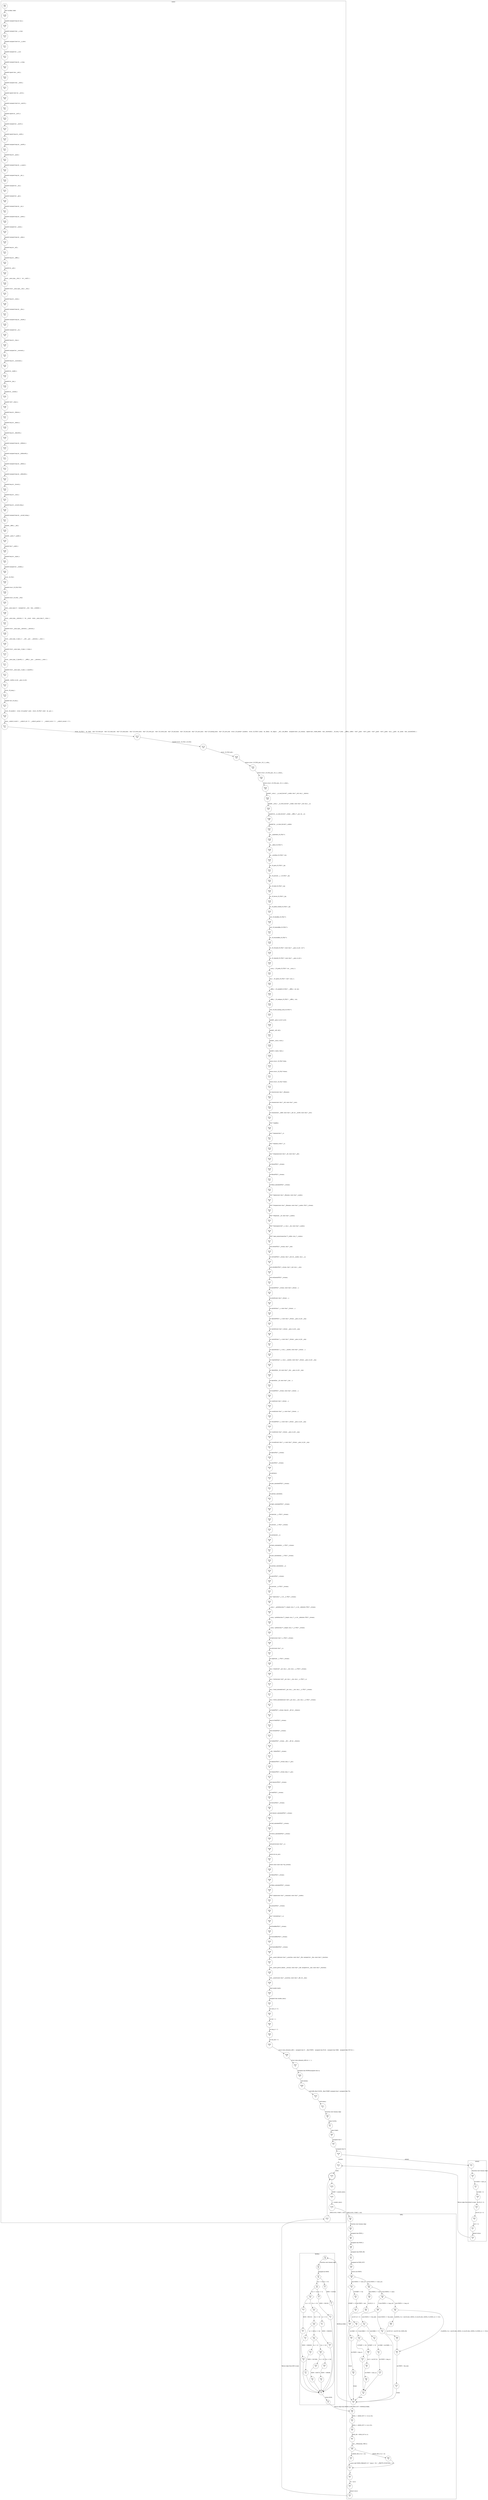 digraph CFA {
95 [shape="circle" label="N95\n215"]
108 [shape="circle" label="N108\n214"]
109 [shape="circle" label="N109\n213"]
110 [shape="circle" label="N110\n212"]
111 [shape="circle" label="N111\n211"]
112 [shape="circle" label="N112\n210"]
113 [shape="circle" label="N113\n209"]
114 [shape="circle" label="N114\n208"]
115 [shape="circle" label="N115\n207"]
116 [shape="circle" label="N116\n206"]
117 [shape="circle" label="N117\n205"]
118 [shape="circle" label="N118\n204"]
119 [shape="circle" label="N119\n203"]
120 [shape="circle" label="N120\n202"]
121 [shape="circle" label="N121\n201"]
122 [shape="circle" label="N122\n200"]
123 [shape="circle" label="N123\n199"]
124 [shape="circle" label="N124\n198"]
125 [shape="circle" label="N125\n197"]
126 [shape="circle" label="N126\n196"]
127 [shape="circle" label="N127\n195"]
128 [shape="circle" label="N128\n194"]
129 [shape="circle" label="N129\n193"]
130 [shape="circle" label="N130\n192"]
131 [shape="circle" label="N131\n191"]
132 [shape="circle" label="N132\n190"]
133 [shape="circle" label="N133\n189"]
134 [shape="circle" label="N134\n188"]
135 [shape="circle" label="N135\n187"]
136 [shape="circle" label="N136\n186"]
137 [shape="circle" label="N137\n185"]
138 [shape="circle" label="N138\n184"]
139 [shape="circle" label="N139\n183"]
140 [shape="circle" label="N140\n182"]
141 [shape="circle" label="N141\n181"]
142 [shape="circle" label="N142\n180"]
143 [shape="circle" label="N143\n179"]
144 [shape="circle" label="N144\n178"]
145 [shape="circle" label="N145\n177"]
146 [shape="circle" label="N146\n176"]
147 [shape="circle" label="N147\n175"]
148 [shape="circle" label="N148\n174"]
149 [shape="circle" label="N149\n173"]
150 [shape="circle" label="N150\n172"]
151 [shape="circle" label="N151\n171"]
152 [shape="circle" label="N152\n170"]
153 [shape="circle" label="N153\n169"]
154 [shape="circle" label="N154\n168"]
155 [shape="circle" label="N155\n167"]
156 [shape="circle" label="N156\n166"]
157 [shape="circle" label="N157\n165"]
158 [shape="circle" label="N158\n164"]
159 [shape="circle" label="N159\n163"]
160 [shape="circle" label="N160\n162"]
161 [shape="circle" label="N161\n161"]
162 [shape="circle" label="N162\n160"]
163 [shape="circle" label="N163\n159"]
164 [shape="circle" label="N164\n158"]
165 [shape="circle" label="N165\n157"]
166 [shape="circle" label="N166\n156"]
167 [shape="circle" label="N167\n155"]
168 [shape="circle" label="N168\n154"]
169 [shape="circle" label="N169\n153"]
170 [shape="circle" label="N170\n152"]
171 [shape="circle" label="N171\n151"]
172 [shape="circle" label="N172\n150"]
173 [shape="circle" label="N173\n149"]
174 [shape="circle" label="N174\n148"]
175 [shape="circle" label="N175\n147"]
176 [shape="circle" label="N176\n146"]
177 [shape="circle" label="N177\n145"]
178 [shape="circle" label="N178\n144"]
179 [shape="circle" label="N179\n143"]
180 [shape="circle" label="N180\n142"]
181 [shape="circle" label="N181\n141"]
182 [shape="circle" label="N182\n140"]
183 [shape="circle" label="N183\n139"]
184 [shape="circle" label="N184\n138"]
185 [shape="circle" label="N185\n137"]
186 [shape="circle" label="N186\n136"]
187 [shape="circle" label="N187\n135"]
188 [shape="circle" label="N188\n134"]
189 [shape="circle" label="N189\n133"]
190 [shape="circle" label="N190\n132"]
191 [shape="circle" label="N191\n131"]
192 [shape="circle" label="N192\n130"]
193 [shape="circle" label="N193\n129"]
194 [shape="circle" label="N194\n128"]
195 [shape="circle" label="N195\n127"]
196 [shape="circle" label="N196\n126"]
197 [shape="circle" label="N197\n125"]
198 [shape="circle" label="N198\n124"]
199 [shape="circle" label="N199\n123"]
200 [shape="circle" label="N200\n122"]
201 [shape="circle" label="N201\n121"]
202 [shape="circle" label="N202\n120"]
203 [shape="circle" label="N203\n119"]
204 [shape="circle" label="N204\n118"]
205 [shape="circle" label="N205\n117"]
206 [shape="circle" label="N206\n116"]
207 [shape="circle" label="N207\n115"]
208 [shape="circle" label="N208\n114"]
209 [shape="circle" label="N209\n113"]
210 [shape="circle" label="N210\n112"]
211 [shape="circle" label="N211\n111"]
212 [shape="circle" label="N212\n110"]
213 [shape="circle" label="N213\n109"]
214 [shape="circle" label="N214\n108"]
215 [shape="circle" label="N215\n107"]
216 [shape="circle" label="N216\n106"]
217 [shape="circle" label="N217\n105"]
218 [shape="circle" label="N218\n104"]
219 [shape="circle" label="N219\n103"]
220 [shape="circle" label="N220\n102"]
221 [shape="circle" label="N221\n101"]
222 [shape="circle" label="N222\n100"]
223 [shape="circle" label="N223\n99"]
224 [shape="circle" label="N224\n98"]
225 [shape="circle" label="N225\n97"]
226 [shape="circle" label="N226\n96"]
227 [shape="circle" label="N227\n95"]
228 [shape="circle" label="N228\n94"]
229 [shape="circle" label="N229\n93"]
230 [shape="circle" label="N230\n92"]
231 [shape="circle" label="N231\n91"]
232 [shape="circle" label="N232\n90"]
233 [shape="circle" label="N233\n89"]
234 [shape="circle" label="N234\n88"]
235 [shape="circle" label="N235\n87"]
236 [shape="circle" label="N236\n86"]
237 [shape="circle" label="N237\n85"]
238 [shape="circle" label="N238\n84"]
239 [shape="circle" label="N239\n83"]
240 [shape="circle" label="N240\n82"]
241 [shape="circle" label="N241\n81"]
242 [shape="circle" label="N242\n80"]
243 [shape="circle" label="N243\n79"]
244 [shape="circle" label="N244\n78"]
245 [shape="circle" label="N245\n77"]
246 [shape="circle" label="N246\n76"]
247 [shape="circle" label="N247\n75"]
248 [shape="circle" label="N248\n74"]
249 [shape="circle" label="N249\n73"]
250 [shape="circle" label="N250\n72"]
251 [shape="circle" label="N251\n71"]
252 [shape="circle" label="N252\n70"]
253 [shape="circle" label="N253\n69"]
254 [shape="circle" label="N254\n68"]
255 [shape="circle" label="N255\n67"]
256 [shape="circle" label="N256\n66"]
257 [shape="circle" label="N257\n65"]
258 [shape="circle" label="N258\n64"]
259 [shape="circle" label="N259\n63"]
260 [shape="circle" label="N260\n62"]
261 [shape="circle" label="N261\n61"]
262 [shape="circle" label="N262\n60"]
263 [shape="circle" label="N263\n59"]
264 [shape="circle" label="N264\n58"]
265 [shape="circle" label="N265\n57"]
266 [shape="circle" label="N266\n56"]
267 [shape="circle" label="N267\n55"]
268 [shape="circle" label="N268\n54"]
269 [shape="circle" label="N269\n53"]
270 [shape="circle" label="N270\n52"]
271 [shape="circle" label="N271\n51"]
272 [shape="circle" label="N272\n50"]
273 [shape="circle" label="N273\n49"]
274 [shape="circle" label="N274\n48"]
275 [shape="circle" label="N275\n47"]
276 [shape="circle" label="N276\n46"]
277 [shape="circle" label="N277\n45"]
278 [shape="circle" label="N278\n44"]
279 [shape="circle" label="N279\n43"]
280 [shape="circle" label="N280\n42"]
281 [shape="circle" label="N281\n41"]
282 [shape="circle" label="N282\n40"]
283 [shape="circle" label="N283\n39"]
284 [shape="circle" label="N284\n38"]
285 [shape="circle" label="N285\n37"]
286 [shape="circle" label="N286\n36"]
287 [shape="circle" label="N287\n35"]
288 [shape="circle" label="N288\n34"]
289 [shape="circle" label="N289\n33"]
290 [shape="circle" label="N290\n32"]
291 [shape="circle" label="N291\n31"]
292 [shape="circle" label="N292\n30"]
293 [shape="circle" label="N293\n29"]
294 [shape="circle" label="N294\n28"]
295 [shape="circle" label="N295\n27"]
296 [shape="circle" label="N296\n26"]
297 [shape="circle" label="N297\n25"]
298 [shape="circle" label="N298\n24"]
299 [shape="circle" label="N299\n23"]
300 [shape="circle" label="N300\n22"]
301 [shape="circle" label="N301\n21"]
302 [shape="circle" label="N302\n20"]
303 [shape="circle" label="N303\n19"]
304 [shape="circle" label="N304\n18"]
305 [shape="circle" label="N305\n17"]
306 [shape="circle" label="N306\n16"]
307 [shape="circle" label="N307\n15"]
308 [shape="circle" label="N308\n14"]
309 [shape="circle" label="N309\n13"]
310 [shape="circle" label="N310\n12"]
311 [shape="circle" label="N311\n11"]
96 [shape="circle" label="N96\n10"]
97 [shape="circle" label="N97\n9"]
98 [shape="circle" label="N98\n8"]
99 [shape="circle" label="N99\n7"]
100 [shape="circle" label="N100\n6"]
35 [shape="circle" label="N35\n7"]
36 [shape="circle" label="N36\n6"]
37 [shape="circle" label="N37\n5"]
38 [shape="circle" label="N38\n4"]
39 [shape="circle" label="N39\n3"]
40 [shape="circle" label="N40\n2"]
41 [shape="circle" label="N41\n1"]
34 [shape="circle" label="N34\n0"]
101 [shape="circle" label="N101\n5"]
102 [shape="doublecircle" label="N102\n4"]
103 [shape="circle" label="N103\n3"]
105 [shape="circle" label="N105\n2"]
106 [shape="circle" label="N106\n1"]
43 [shape="circle" label="N43\n46"]
44 [shape="circle" label="N44\n45"]
45 [shape="circle" label="N45\n44"]
46 [shape="circle" label="N46\n43"]
47 [shape="circle" label="N47\n42"]
48 [shape="circle" label="N48\n41"]
49 [shape="diamond" label="N49\n40"]
53 [shape="diamond" label="N53\n39"]
59 [shape="diamond" label="N59\n38"]
66 [shape="diamond" label="N66\n37"]
73 [shape="circle" label="N73\n36"]
50 [shape="circle" label="N50\n11"]
1 [shape="circle" label="N1\n26"]
2 [shape="circle" label="N2\n25"]
3 [shape="diamond" label="N3\n24"]
6 [shape="diamond" label="N6\n23"]
10 [shape="diamond" label="N10\n22"]
14 [shape="diamond" label="N14\n21"]
18 [shape="diamond" label="N18\n20"]
22 [shape="diamond" label="N22\n19"]
26 [shape="diamond" label="N26\n18"]
30 [shape="circle" label="N30\n17"]
32 [shape="circle" label="N32\n16"]
4 [shape="circle" label="N4\n1"]
0 [shape="circle" label="N0\n0"]
84 [shape="circle" label="N84\n10"]
85 [shape="circle" label="N85\n9"]
86 [shape="circle" label="N86\n8"]
87 [shape="circle" label="N87\n7"]
88 [shape="diamond" label="N88\n6"]
90 [shape="circle" label="N90\n5"]
91 [shape="circle" label="N91\n3"]
92 [shape="circle" label="N92\n2"]
93 [shape="circle" label="N93\n1"]
42 [shape="circle" label="N42\n0"]
107 [shape="circle" label="N107\n0"]
89 [shape="circle" label="N89\n4"]
29 [shape="circle" label="N29\n15"]
31 [shape="circle" label="N31\n14"]
25 [shape="circle" label="N25\n13"]
27 [shape="circle" label="N27\n12"]
21 [shape="circle" label="N21\n11"]
23 [shape="circle" label="N23\n10"]
17 [shape="circle" label="N17\n9"]
19 [shape="circle" label="N19\n8"]
13 [shape="circle" label="N13\n7"]
15 [shape="circle" label="N15\n6"]
9 [shape="circle" label="N9\n5"]
11 [shape="circle" label="N11\n4"]
5 [shape="circle" label="N5\n3"]
7 [shape="circle" label="N7\n2"]
72 [shape="diamond" label="N72\n35"]
76 [shape="diamond" label="N76\n34"]
79 [shape="circle" label="N79\n33"]
74 [shape="circle" label="N74\n26"]
80 [shape="circle" label="N80\n32"]
81 [shape="circle" label="N81\n31"]
82 [shape="circle" label="N82\n30"]
75 [shape="circle" label="N75\n29"]
77 [shape="circle" label="N77\n28"]
78 [shape="circle" label="N78\n27"]
65 [shape="diamond" label="N65\n25"]
67 [shape="circle" label="N67\n22"]
70 [shape="circle" label="N70\n21"]
68 [shape="circle" label="N68\n24"]
69 [shape="circle" label="N69\n23"]
58 [shape="circle" label="N58\n20"]
60 [shape="circle" label="N60\n19"]
61 [shape="circle" label="N61\n18"]
62 [shape="circle" label="N62\n17"]
63 [shape="circle" label="N63\n16"]
52 [shape="diamond" label="N52\n15"]
55 [shape="circle" label="N55\n14"]
56 [shape="circle" label="N56\n13"]
54 [shape="circle" label="N54\n12"]
node [shape="circle"]
subgraph cluster_ROMS {
label="ROMS()"
1 -> 2 [label="Function start dummy edge"]
2 -> 3 [label="unsigned int ROM;"]
3 -> 5 [label="[a == 0]"]
3 -> 6 [label="[!(a == 0)]"]
6 -> 9 [label="[a == 1]"]
6 -> 10 [label="[!(a == 1)]"]
10 -> 13 [label="[a == 2]"]
10 -> 14 [label="[!(a == 2)]"]
14 -> 17 [label="[a == 3]"]
14 -> 18 [label="[!(a == 3)]"]
18 -> 21 [label="[a == 4]"]
18 -> 22 [label="[!(a == 4)]"]
22 -> 25 [label="[a == 5]"]
22 -> 26 [label="[!(a == 5)]"]
26 -> 29 [label="[a == 6]"]
26 -> 30 [label="[!(a == 6)]"]
30 -> 32 [label="ROM = 196596;"]
32 -> 4 [label=""]
4 -> 0 [label="return ROM;"]
29 -> 31 [label="ROM = 829275;"]
31 -> 4 [label=""]
25 -> 27 [label="ROM = 1047464;"]
27 -> 4 [label=""]
21 -> 23 [label="ROM = 1048430;"]
23 -> 4 [label=""]
17 -> 19 [label="ROM = 1046202;"]
19 -> 4 [label=""]
13 -> 15 [label="ROM = 692223;"]
15 -> 4 [label=""]
9 -> 11 [label="ROM = 236130;"]
11 -> 4 [label=""]
5 -> 7 [label="ROM = 522618;"]
7 -> 4 [label=""]}
subgraph cluster_b08 {
label="b08()"
43 -> 44 [label="Function start dummy edge"]
44 -> 45 [label="unsigned char ROM_1;"]
45 -> 46 [label="unsigned char ROM_2;"]
46 -> 47 [label="unsigned char ROM_OR;"]
47 -> 48 [label="unsigned int ROM_OUT;"]
48 -> 49 [label="switch (sb.STATO)"]
49 -> 52 [label="[(sb.STATO) == start_st]"]
49 -> 53 [label="[!((sb.STATO) == start_st)]"]
53 -> 58 [label="[(sb.STATO) == init]"]
53 -> 59 [label="[!((sb.STATO) == init)]"]
59 -> 65 [label="[(sb.STATO) == loop_st]"]
59 -> 66 [label="[!((sb.STATO) == loop_st)]"]
66 -> 72 [label="[(sb.STATO) == the_end]"]
66 -> 73 [label="[!((sb.STATO) == the_end)]"]
73 -> 50 [label=""]
50 -> 84 [label="ROM_OUT = ROMS(sb.MAR);" style="dotted" arrowhead="empty"]
84 -> 85 [label="ROM_1 = (ROM_OUT >> 12) & 255;"]
85 -> 86 [label="ROM_2 = (ROM_OUT >> 4) & 255;"]
86 -> 87 [label="ROM_OR = ROM_OUT & 15;"]
87 -> 88 [label="void __CPAchecker_TMP_0;"]
88 -> 89 [label="[(ROM_OR & 15) != 0]"]
88 -> 90 [label="[!((ROM_OR & 15) != 0)]"]
90 -> 91 [label="__assert_fail(\"(ROM_OR&0xF)!=0\", \"main.c\", 93, \"__PRETTY_FUNCTION__\");"]
91 -> 92 [label="0;"]
92 -> 93 [label="*O = sb.O;"]
93 -> 42 [label="default return"]
89 -> 91 [label="0;"]
72 -> 75 [label="[(sb.MAR) != 7]"]
72 -> 76 [label="[!((sb.MAR) != 7)]"]
76 -> 80 [label="[START == 0]"]
76 -> 79 [label="[!(START == 0)]"]
79 -> 74 [label=""]
74 -> 50 [label="break"]
80 -> 81 [label="sb.O = sb.OUT_R;"]
81 -> 82 [label="sb.STATO = start_st;"]
82 -> 74 [label=""]
75 -> 77 [label="sb.MAR = (sb.MAR) + 1;"]
77 -> 78 [label="sb.STATO = loop_st;"]
78 -> 74 [label=""]
65 -> 68 [label="[(((ROM_2 & (~(sb.IN_R))) | (ROM_1 & (sb.IN_R))) | (ROM_2 & ROM_1)) == 255]"]
65 -> 67 [label="[!((((ROM_2 & (~(sb.IN_R))) | (ROM_1 & (sb.IN_R))) | (ROM_2 & ROM_1)) == 255)]"]
67 -> 70 [label="sb.STATO = the_end;"]
70 -> 50 [label="break"]
68 -> 69 [label="sb.OUT_R = (sb.OUT_R) | ROM_OR;"]
69 -> 67 [label=""]
58 -> 60 [label="sb.IN_R = I;"]
60 -> 61 [label="sb.OUT_R = 0;"]
61 -> 62 [label="sb.MAR = 0;"]
62 -> 63 [label="sb.STATO = loop_st;"]
63 -> 50 [label="break"]
52 -> 54 [label="[START == 0]"]
52 -> 55 [label="[!(START == 0)]"]
55 -> 56 [label="sb.STATO = init;"]
56 -> 54 [label=""]
54 -> 50 [label="break"]}
subgraph cluster_initial {
label="initial()"
35 -> 36 [label="Function start dummy edge"]
36 -> 37 [label="sb.STATO = start_st;"]
37 -> 38 [label="sb.MAR = 0;"]
38 -> 39 [label="sb.IN_R = 0;"]
39 -> 40 [label="sb.OUT_R = 0;"]
40 -> 41 [label="sb.O = 0;"]
41 -> 34 [label="default return"]}
subgraph cluster_main {
label="main()"
95 -> 108 [label="INIT GLOBAL VARS"]
108 -> 109 [label="typedef unsigned long int size_t;"]
109 -> 110 [label="typedef unsigned char __u_char;"]
110 -> 111 [label="typedef unsigned short int __u_short;"]
111 -> 112 [label="typedef unsigned int __u_int;"]
112 -> 113 [label="typedef unsigned long int __u_long;"]
113 -> 114 [label="typedef signed char __int8_t;"]
114 -> 115 [label="typedef unsigned char __uint8_t;"]
115 -> 116 [label="typedef signed short int __int16_t;"]
116 -> 117 [label="typedef unsigned short int __uint16_t;"]
117 -> 118 [label="typedef signed int __int32_t;"]
118 -> 119 [label="typedef unsigned int __uint32_t;"]
119 -> 120 [label="typedef signed long int __int64_t;"]
120 -> 121 [label="typedef unsigned long int __uint64_t;"]
121 -> 122 [label="typedef long int __quad_t;"]
122 -> 123 [label="typedef unsigned long int __u_quad_t;"]
123 -> 124 [label="typedef unsigned long int __dev_t;"]
124 -> 125 [label="typedef unsigned int __uid_t;"]
125 -> 126 [label="typedef unsigned int __gid_t;"]
126 -> 127 [label="typedef unsigned long int __ino_t;"]
127 -> 128 [label="typedef unsigned long int __ino64_t;"]
128 -> 129 [label="typedef unsigned int __mode_t;"]
129 -> 130 [label="typedef unsigned long int __nlink_t;"]
130 -> 131 [label="typedef long int __off_t;"]
131 -> 132 [label="typedef long int __off64_t;"]
132 -> 133 [label="typedef int __pid_t;"]
133 -> 134 [label="struct __anon_type___fsid_t {   int __val[2]; } ;"]
134 -> 135 [label="typedef struct __anon_type___fsid_t __fsid_t;"]
135 -> 136 [label="typedef long int __clock_t;"]
136 -> 137 [label="typedef unsigned long int __rlim_t;"]
137 -> 138 [label="typedef unsigned long int __rlim64_t;"]
138 -> 139 [label="typedef unsigned int __id_t;"]
139 -> 140 [label="typedef long int __time_t;"]
140 -> 141 [label="typedef unsigned int __useconds_t;"]
141 -> 142 [label="typedef long int __suseconds_t;"]
142 -> 143 [label="typedef int __daddr_t;"]
143 -> 144 [label="typedef int __key_t;"]
144 -> 145 [label="typedef int __clockid_t;"]
145 -> 146 [label="typedef void *__timer_t;"]
146 -> 147 [label="typedef long int __blksize_t;"]
147 -> 148 [label="typedef long int __blkcnt_t;"]
148 -> 149 [label="typedef long int __blkcnt64_t;"]
149 -> 150 [label="typedef unsigned long int __fsblkcnt_t;"]
150 -> 151 [label="typedef unsigned long int __fsblkcnt64_t;"]
151 -> 152 [label="typedef unsigned long int __fsfilcnt_t;"]
152 -> 153 [label="typedef unsigned long int __fsfilcnt64_t;"]
153 -> 154 [label="typedef long int __fsword_t;"]
154 -> 155 [label="typedef long int __ssize_t;"]
155 -> 156 [label="typedef long int __syscall_slong_t;"]
156 -> 157 [label="typedef unsigned long int __syscall_ulong_t;"]
157 -> 158 [label="typedef __off64_t __loff_t;"]
158 -> 159 [label="typedef __quad_t *__qaddr_t;"]
159 -> 160 [label="typedef char *__caddr_t;"]
160 -> 161 [label="typedef long int __intptr_t;"]
161 -> 162 [label="typedef unsigned int __socklen_t;"]
162 -> 163 [label="struct _IO_FILE ;"]
163 -> 164 [label="typedef struct _IO_FILE FILE;"]
164 -> 165 [label="typedef struct _IO_FILE __FILE;"]
165 -> 166 [label="union __anon_type_0 {   unsigned int __wch;   char __wchb[4]; } ;"]
166 -> 167 [label="struct __anon_type___mbstate_t {   int __count;   union __anon_type_0 __value; } ;"]
167 -> 168 [label="typedef struct __anon_type___mbstate_t __mbstate_t;"]
168 -> 169 [label="struct __anon_type__G_fpos_t {   __off_t __pos;   __mbstate_t __state; } ;"]
169 -> 170 [label="typedef struct __anon_type__G_fpos_t _G_fpos_t;"]
170 -> 171 [label="struct __anon_type__G_fpos64_t {   __off64_t __pos;   __mbstate_t __state; } ;"]
171 -> 172 [label="typedef struct __anon_type__G_fpos_t _G_fpos64_t;"]
172 -> 173 [label="typedef __builtin_va_list __gnuc_va_list;"]
173 -> 174 [label="struct _IO_jump_t ;"]
174 -> 175 [label="typedef void _IO_lock_t;"]
175 -> 176 [label="struct _IO_marker {   struct _IO_marker *_next;   struct _IO_FILE *_sbuf;   int _pos; } ;"]
176 -> 177 [label="enum __codecvt_result {   __codecvt_ok = 0,   __codecvt_partial = 1,   __codecvt_error = 2,   __codecvt_noconv = 3 } ;"]
177 -> 178 [label="struct _IO_FILE {   int _flags;   char *_IO_read_ptr;   char *_IO_read_end;   char *_IO_read_base;   char *_IO_write_base;   char *_IO_write_ptr;   char *_IO_write_end;   char *_IO_buf_base;   char *_IO_buf_end;   char *_IO_save_base;   char *_IO_backup_base;   char *_IO_save_end;   struct _IO_marker *_markers;   struct _IO_FILE *_chain;   int _fileno;   int _flags2;   __off_t _old_offset;   unsigned short _cur_column;   signed char _vtable_offset;   char _shortbuf[1];   _IO_lock_t *_lock;   __off64_t _offset;   void *__pad1;   void *__pad2;   void *__pad3;   void *__pad4;   size_t __pad5;   int _mode;   char _unused2[40]; } ;"]
178 -> 179 [label="typedef struct _IO_FILE _IO_FILE;"]
179 -> 180 [label="struct _IO_FILE_plus ;"]
180 -> 181 [label="extern struct _IO_FILE_plus _IO_2_1_stdin_;"]
181 -> 182 [label="extern struct _IO_FILE_plus _IO_2_1_stdout_;"]
182 -> 183 [label="extern struct _IO_FILE_plus _IO_2_1_stderr_;"]
183 -> 184 [label="typedef __ssize_t  __io_read_fn(void *__cookie, char *__buf, size_t __nbytes);"]
184 -> 185 [label="typedef __ssize_t  __io_write_fn(void *__cookie, const char *__buf, size_t __n);"]
185 -> 186 [label="typedef int __io_seek_fn(void *__cookie, __off64_t *__pos, int __w);"]
186 -> 187 [label="typedef int __io_close_fn(void *__cookie);"]
187 -> 188 [label="int __underflow(_IO_FILE *);"]
188 -> 189 [label="int __uflow(_IO_FILE *);"]
189 -> 190 [label="int __overflow(_IO_FILE *, int);"]
190 -> 191 [label="int _IO_getc(_IO_FILE *__fp);"]
191 -> 192 [label="int _IO_putc(int __c, _IO_FILE *__fp);"]
192 -> 193 [label="int _IO_feof(_IO_FILE *__fp);"]
193 -> 194 [label="int _IO_ferror(_IO_FILE *__fp);"]
194 -> 195 [label="int _IO_peekc_locked(_IO_FILE *__fp);"]
195 -> 196 [label="void _IO_flockfile(_IO_FILE *);"]
196 -> 197 [label="void _IO_funlockfile(_IO_FILE *);"]
197 -> 198 [label="int _IO_ftrylockfile(_IO_FILE *);"]
198 -> 199 [label="int _IO_vfscanf(_IO_FILE *, const char *, __gnuc_va_list , int *);"]
199 -> 200 [label="int _IO_vfprintf(_IO_FILE *, const char *, __gnuc_va_list );"]
200 -> 201 [label="__ssize_t  _IO_padn(_IO_FILE *, int, __ssize_t );"]
201 -> 202 [label="size_t  _IO_sgetn(_IO_FILE *, void *, size_t );"]
202 -> 203 [label="__off64_t  _IO_seekoff(_IO_FILE *, __off64_t , int, int);"]
203 -> 204 [label="__off64_t  _IO_seekpos(_IO_FILE *, __off64_t , int);"]
204 -> 205 [label="void _IO_free_backup_area(_IO_FILE *);"]
205 -> 206 [label="typedef __gnuc_va_list va_list;"]
206 -> 207 [label="typedef __off_t off_t;"]
207 -> 208 [label="typedef __ssize_t ssize_t;"]
208 -> 209 [label="typedef _G_fpos_t fpos_t;"]
209 -> 210 [label="extern struct _IO_FILE *stdin;"]
210 -> 211 [label="extern struct _IO_FILE *stdout;"]
211 -> 212 [label="extern struct _IO_FILE *stderr;"]
212 -> 213 [label="int remove(const char *__filename);"]
213 -> 214 [label="int rename(const char *__old, const char *__new);"]
214 -> 215 [label="int renameat(int __oldfd, const char *__old, int __newfd, const char *__new);"]
215 -> 216 [label="FILE * tmpfile();"]
216 -> 217 [label="char * tmpnam(char *__s);"]
217 -> 218 [label="char * tmpnam_r(char *__s);"]
218 -> 219 [label="char * tempnam(const char *__dir, const char *__pfx);"]
219 -> 220 [label="int fclose(FILE *__stream);"]
220 -> 221 [label="int fflush(FILE *__stream);"]
221 -> 222 [label="int fflush_unlocked(FILE *__stream);"]
222 -> 223 [label="FILE * fopen(const char *__filename, const char *__modes);"]
223 -> 224 [label="FILE * freopen(const char *__filename, const char *__modes, FILE *__stream);"]
224 -> 225 [label="FILE * fdopen(int __fd, const char *__modes);"]
225 -> 226 [label="FILE * fmemopen(void *__s, size_t __len, const char *__modes);"]
226 -> 227 [label="FILE * open_memstream(char **__bufloc, size_t *__sizeloc);"]
227 -> 228 [label="void setbuf(FILE *__stream, char *__buf);"]
228 -> 229 [label="int setvbuf(FILE *__stream, char *__buf, int __modes, size_t __n);"]
229 -> 230 [label="void setbuffer(FILE *__stream, char *__buf, size_t __size);"]
230 -> 231 [label="void setlinebuf(FILE *__stream);"]
231 -> 232 [label="int fprintf(FILE *__stream, const char *__format, ...);"]
232 -> 233 [label="int printf(const char *__format, ...);"]
233 -> 234 [label="int sprintf(char *__s, const char *__format, ...);"]
234 -> 235 [label="int vfprintf(FILE *__s, const char *__format, __gnuc_va_list __arg);"]
235 -> 236 [label="int vprintf(const char *__format, __gnuc_va_list __arg);"]
236 -> 237 [label="int vsprintf(char *__s, const char *__format, __gnuc_va_list __arg);"]
237 -> 238 [label="int snprintf(char *__s, size_t __maxlen, const char *__format, ...);"]
238 -> 239 [label="int vsnprintf(char *__s, size_t __maxlen, const char *__format, __gnuc_va_list __arg);"]
239 -> 240 [label="int vdprintf(int __fd, const char *__fmt, __gnuc_va_list __arg);"]
240 -> 241 [label="int dprintf(int __fd, const char *__fmt, ...);"]
241 -> 242 [label="int fscanf(FILE *__stream, const char *__format, ...);"]
242 -> 243 [label="int scanf(const char *__format, ...);"]
243 -> 244 [label="int sscanf(const char *__s, const char *__format, ...);"]
244 -> 245 [label="int vfscanf(FILE *__s, const char *__format, __gnuc_va_list __arg);"]
245 -> 246 [label="int vscanf(const char *__format, __gnuc_va_list __arg);"]
246 -> 247 [label="int vsscanf(const char *__s, const char *__format, __gnuc_va_list __arg);"]
247 -> 248 [label="int fgetc(FILE *__stream);"]
248 -> 249 [label="int getc(FILE *__stream);"]
249 -> 250 [label="int getchar();"]
250 -> 251 [label="int getc_unlocked(FILE *__stream);"]
251 -> 252 [label="int getchar_unlocked();"]
252 -> 253 [label="int fgetc_unlocked(FILE *__stream);"]
253 -> 254 [label="int fputc(int __c, FILE *__stream);"]
254 -> 255 [label="int putc(int __c, FILE *__stream);"]
255 -> 256 [label="int putchar(int __c);"]
256 -> 257 [label="int fputc_unlocked(int __c, FILE *__stream);"]
257 -> 258 [label="int putc_unlocked(int __c, FILE *__stream);"]
258 -> 259 [label="int putchar_unlocked(int __c);"]
259 -> 260 [label="int getw(FILE *__stream);"]
260 -> 261 [label="int putw(int __w, FILE *__stream);"]
261 -> 262 [label="char * fgets(char *__s, int __n, FILE *__stream);"]
262 -> 263 [label="__ssize_t  __getdelim(char **__lineptr, size_t *__n, int __delimiter, FILE *__stream);"]
263 -> 264 [label="__ssize_t  getdelim(char **__lineptr, size_t *__n, int __delimiter, FILE *__stream);"]
264 -> 265 [label="__ssize_t  getline(char **__lineptr, size_t *__n, FILE *__stream);"]
265 -> 266 [label="int fputs(const char *__s, FILE *__stream);"]
266 -> 267 [label="int puts(const char *__s);"]
267 -> 268 [label="int ungetc(int __c, FILE *__stream);"]
268 -> 269 [label="size_t  fread(void *__ptr, size_t __size, size_t __n, FILE *__stream);"]
269 -> 270 [label="size_t  fwrite(const void *__ptr, size_t __size, size_t __n, FILE *__s);"]
270 -> 271 [label="size_t  fread_unlocked(void *__ptr, size_t __size, size_t __n, FILE *__stream);"]
271 -> 272 [label="size_t  fwrite_unlocked(const void *__ptr, size_t __size, size_t __n, FILE *__stream);"]
272 -> 273 [label="int fseek(FILE *__stream, long int __off, int __whence);"]
273 -> 274 [label="long int ftell(FILE *__stream);"]
274 -> 275 [label="void rewind(FILE *__stream);"]
275 -> 276 [label="int fseeko(FILE *__stream, __off_t __off, int __whence);"]
276 -> 277 [label="__off_t  ftello(FILE *__stream);"]
277 -> 278 [label="int fgetpos(FILE *__stream, fpos_t *__pos);"]
278 -> 279 [label="int fsetpos(FILE *__stream, fpos_t *__pos);"]
279 -> 280 [label="void clearerr(FILE *__stream);"]
280 -> 281 [label="int feof(FILE *__stream);"]
281 -> 282 [label="int ferror(FILE *__stream);"]
282 -> 283 [label="void clearerr_unlocked(FILE *__stream);"]
283 -> 284 [label="int feof_unlocked(FILE *__stream);"]
284 -> 285 [label="int ferror_unlocked(FILE *__stream);"]
285 -> 286 [label="void perror(const char *__s);"]
286 -> 287 [label="extern int sys_nerr;"]
287 -> 288 [label="extern const const char *sys_errlist[];"]
288 -> 289 [label="int fileno(FILE *__stream);"]
289 -> 290 [label="int fileno_unlocked(FILE *__stream);"]
290 -> 291 [label="FILE * popen(const char *__command, const char *__modes);"]
291 -> 292 [label="int pclose(FILE *__stream);"]
292 -> 293 [label="char * ctermid(char *__s);"]
293 -> 294 [label="void flockfile(FILE *__stream);"]
294 -> 295 [label="int ftrylockfile(FILE *__stream);"]
295 -> 296 [label="void funlockfile(FILE *__stream);"]
296 -> 297 [label="void __assert_fail(const char *__assertion, const char *__file, unsigned int __line, const char *__function);"]
297 -> 298 [label="void __assert_perror_fail(int __errnum, const char *__file, unsigned int __line, const char *__function);"]
298 -> 299 [label="void __assert(const char *__assertion, const char *__file, int __line);"]
299 -> 300 [label="_Bool nondet_bool();"]
300 -> 301 [label="unsigned char nondet_char();"]
301 -> 302 [label="int start_st = 0;"]
302 -> 303 [label="int init = 1;"]
303 -> 304 [label="int loop_st = 2;"]
304 -> 305 [label="int the_end = 3;"]
305 -> 306 [label="struct state_elements_b08 {   unsigned char O;   _Bool STATO;   unsigned char IN_R;   unsigned char MAR;   unsigned char OUT_R; } ;"]
306 -> 307 [label="struct state_elements_b08 sb = {  };"]
307 -> 308 [label="unsigned char ROMS(unsigned char a);"]
308 -> 309 [label="void initial();"]
309 -> 310 [label="void b08(_Bool CLOCK, _Bool START, unsigned char I, unsigned char *O);"]
310 -> 311 [label="void main();"]
311 -> 96 [label="Function start dummy edge"]
96 -> 97 [label="_Bool CLOCK;"]
97 -> 98 [label="_Bool START;"]
98 -> 99 [label="unsigned char I;"]
99 -> 100 [label="unsigned char O;"]
100 -> 101 [label="initial();" style="dotted" arrowhead="empty"]
101 -> 102 [label="while"]
102 -> 103 [label=""]
103 -> 105 [label="START = nondet_bool();"]
105 -> 106 [label="I = nondet_char();"]
106 -> 107 [label="b08(CLOCK, START, I, &O);" style="dotted" arrowhead="empty"]
107 -> 102 [label=""]}
100 -> 35 [label="initial()"]
34 -> 101 [label="Return edge from initial to main"]
106 -> 43 [label="b08(CLOCK, START, I, &O)"]
50 -> 1 [label="ROMS(sb.MAR)"]
0 -> 84 [label="Return edge from ROMS to b08"]
42 -> 107 [label="Return edge from b08 to main"]}